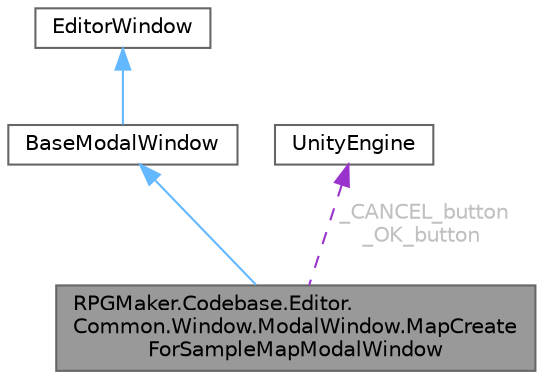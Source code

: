 digraph "RPGMaker.Codebase.Editor.Common.Window.ModalWindow.MapCreateForSampleMapModalWindow"
{
 // LATEX_PDF_SIZE
  bgcolor="transparent";
  edge [fontname=Helvetica,fontsize=10,labelfontname=Helvetica,labelfontsize=10];
  node [fontname=Helvetica,fontsize=10,shape=box,height=0.2,width=0.4];
  Node1 [id="Node000001",label="RPGMaker.Codebase.Editor.\lCommon.Window.ModalWindow.MapCreate\lForSampleMapModalWindow",height=0.2,width=0.4,color="gray40", fillcolor="grey60", style="filled", fontcolor="black",tooltip=" "];
  Node2 -> Node1 [id="edge1_Node000001_Node000002",dir="back",color="steelblue1",style="solid",tooltip=" "];
  Node2 [id="Node000002",label="BaseModalWindow",height=0.2,width=0.4,color="gray40", fillcolor="white", style="filled",URL="$d5/dc1/class_r_p_g_maker_1_1_codebase_1_1_editor_1_1_common_1_1_window_1_1_base_modal_window.html",tooltip=" "];
  Node3 -> Node2 [id="edge2_Node000002_Node000003",dir="back",color="steelblue1",style="solid",tooltip=" "];
  Node3 [id="Node000003",label="EditorWindow",height=0.2,width=0.4,color="gray40", fillcolor="white", style="filled",tooltip=" "];
  Node4 -> Node1 [id="edge3_Node000001_Node000004",dir="back",color="darkorchid3",style="dashed",tooltip=" ",label=" _CANCEL_button\n_OK_button",fontcolor="grey" ];
  Node4 [id="Node000004",label="UnityEngine",height=0.2,width=0.4,color="gray40", fillcolor="white", style="filled",tooltip=" "];
}
